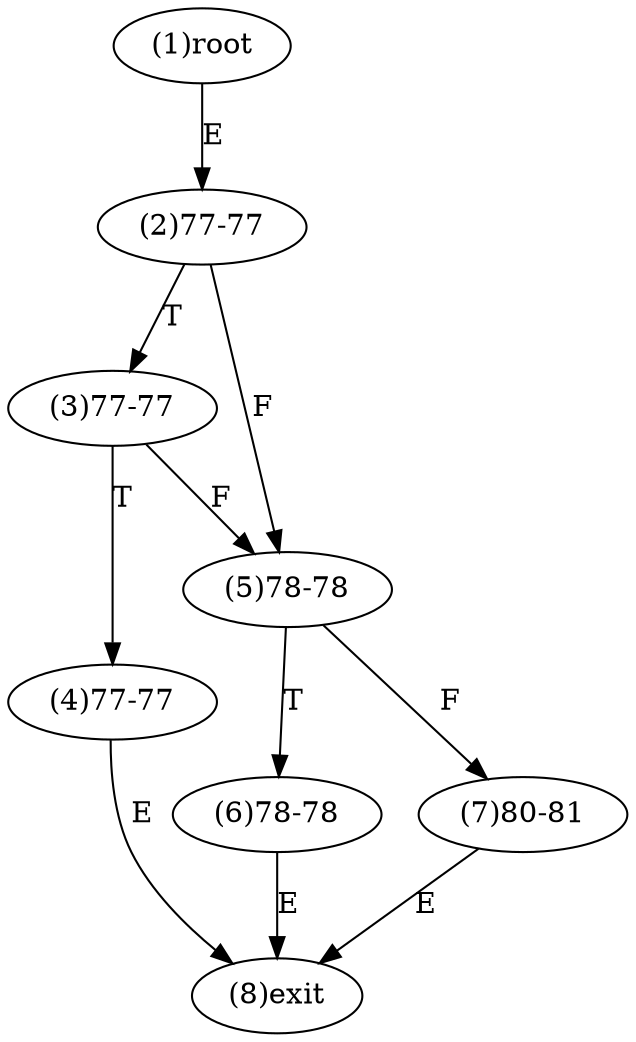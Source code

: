 digraph "" { 
1[ label="(1)root"];
2[ label="(2)77-77"];
3[ label="(3)77-77"];
4[ label="(4)77-77"];
5[ label="(5)78-78"];
6[ label="(6)78-78"];
7[ label="(7)80-81"];
8[ label="(8)exit"];
1->2[ label="E"];
2->5[ label="F"];
2->3[ label="T"];
3->5[ label="F"];
3->4[ label="T"];
4->8[ label="E"];
5->7[ label="F"];
5->6[ label="T"];
6->8[ label="E"];
7->8[ label="E"];
}